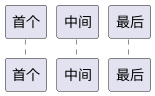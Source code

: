 @startuml
'https://plantuml.com/sequence-diagram

autonumber

participant 最后 order 30
participant 中间 order 20
participant 首个  order 10
@enduml